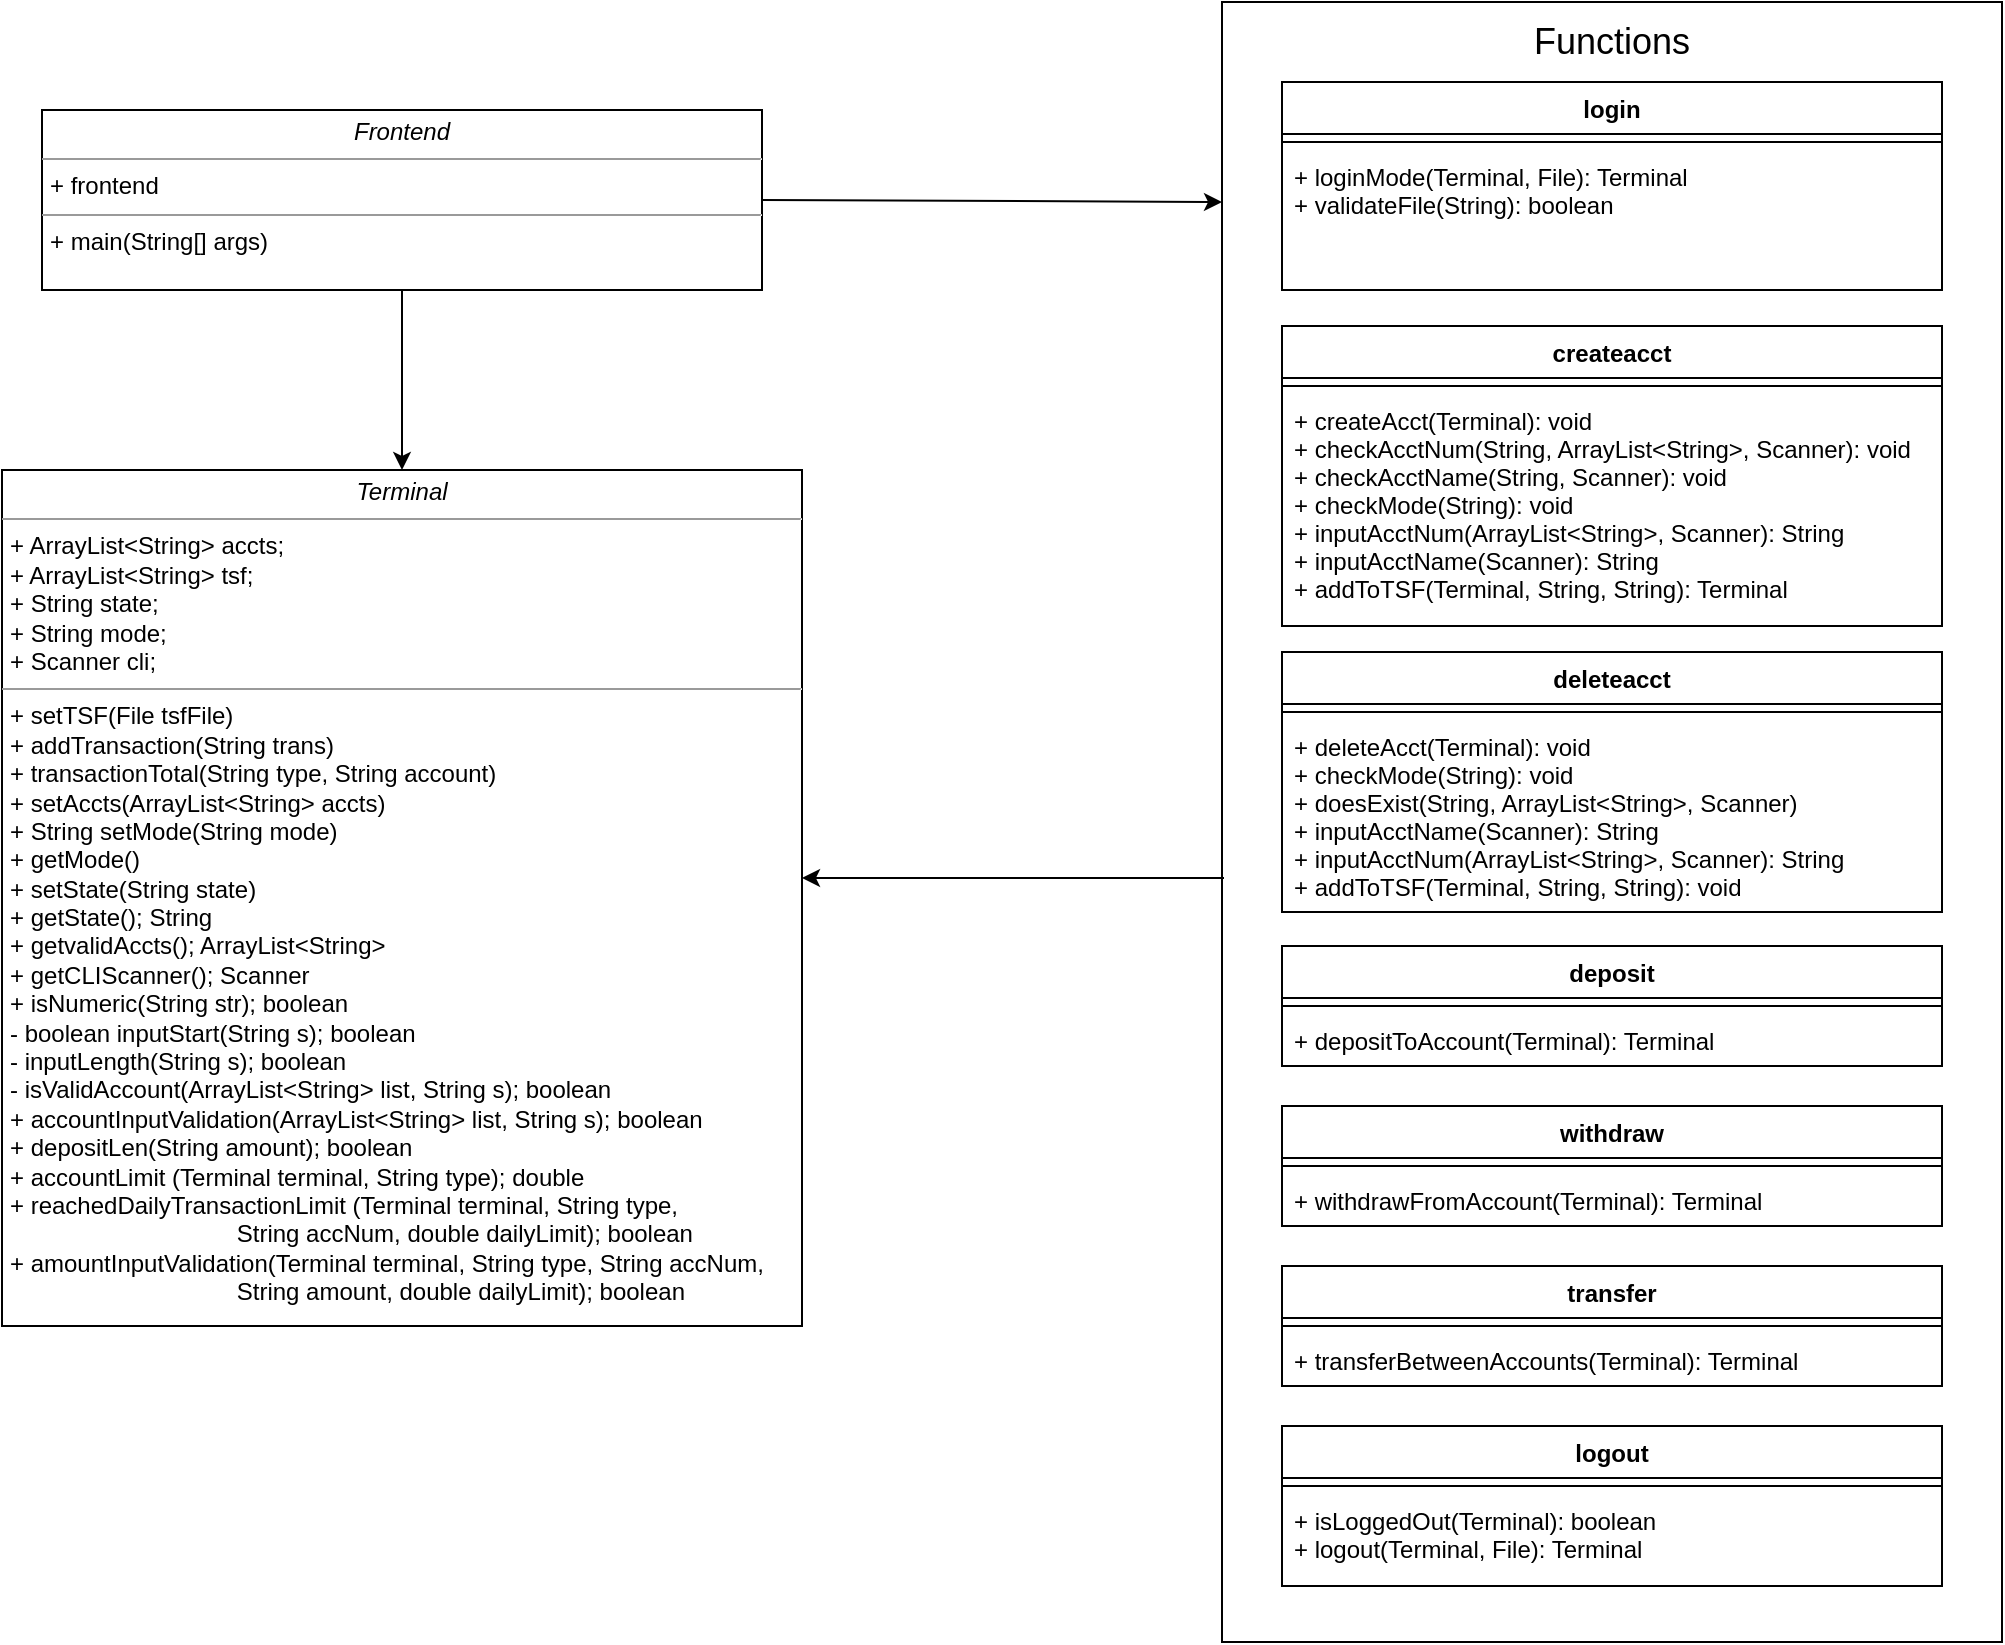 <mxfile version="12.1.3" type="device" pages="1"><diagram id="MFRS3tqP2SGHz-NuoAVU" name="Page-1"><mxGraphModel dx="1826" dy="831" grid="0" gridSize="10" guides="1" tooltips="1" connect="1" arrows="1" fold="1" page="1" pageScale="1" pageWidth="1100" pageHeight="850" math="0" shadow="0"><root><mxCell id="0"/><mxCell id="1" parent="0"/><mxCell id="4eC5uU-Siy1cte5oeQ7w-38" value="" style="rounded=0;whiteSpace=wrap;html=1;" vertex="1" parent="1"><mxGeometry x="650" y="80" width="390" height="820" as="geometry"/></mxCell><mxCell id="4eC5uU-Siy1cte5oeQ7w-2" value="login&#10;" style="swimlane;fontStyle=1;align=center;verticalAlign=top;childLayout=stackLayout;horizontal=1;startSize=26;horizontalStack=0;resizeParent=1;resizeParentMax=0;resizeLast=0;collapsible=1;marginBottom=0;" vertex="1" parent="1"><mxGeometry x="680" y="120" width="330" height="104" as="geometry"/></mxCell><mxCell id="4eC5uU-Siy1cte5oeQ7w-4" value="" style="line;strokeWidth=1;fillColor=none;align=left;verticalAlign=middle;spacingTop=-1;spacingLeft=3;spacingRight=3;rotatable=0;labelPosition=right;points=[];portConstraint=eastwest;" vertex="1" parent="4eC5uU-Siy1cte5oeQ7w-2"><mxGeometry y="26" width="330" height="8" as="geometry"/></mxCell><mxCell id="4eC5uU-Siy1cte5oeQ7w-5" value="+ loginMode(Terminal, File): Terminal&#10;+ validateFile(String): boolean" style="text;strokeColor=none;fillColor=none;align=left;verticalAlign=top;spacingLeft=4;spacingRight=4;overflow=hidden;rotatable=0;points=[[0,0.5],[1,0.5]];portConstraint=eastwest;" vertex="1" parent="4eC5uU-Siy1cte5oeQ7w-2"><mxGeometry y="34" width="330" height="70" as="geometry"/></mxCell><mxCell id="4eC5uU-Siy1cte5oeQ7w-6" value="deposit" style="swimlane;fontStyle=1;align=center;verticalAlign=top;childLayout=stackLayout;horizontal=1;startSize=26;horizontalStack=0;resizeParent=1;resizeParentMax=0;resizeLast=0;collapsible=1;marginBottom=0;" vertex="1" parent="1"><mxGeometry x="680" y="552" width="330" height="60" as="geometry"/></mxCell><mxCell id="4eC5uU-Siy1cte5oeQ7w-8" value="" style="line;strokeWidth=1;fillColor=none;align=left;verticalAlign=middle;spacingTop=-1;spacingLeft=3;spacingRight=3;rotatable=0;labelPosition=right;points=[];portConstraint=eastwest;" vertex="1" parent="4eC5uU-Siy1cte5oeQ7w-6"><mxGeometry y="26" width="330" height="8" as="geometry"/></mxCell><mxCell id="4eC5uU-Siy1cte5oeQ7w-9" value="+ depositToAccount(Terminal): Terminal" style="text;strokeColor=none;fillColor=none;align=left;verticalAlign=top;spacingLeft=4;spacingRight=4;overflow=hidden;rotatable=0;points=[[0,0.5],[1,0.5]];portConstraint=eastwest;" vertex="1" parent="4eC5uU-Siy1cte5oeQ7w-6"><mxGeometry y="34" width="330" height="26" as="geometry"/></mxCell><mxCell id="4eC5uU-Siy1cte5oeQ7w-18" value="logout" style="swimlane;fontStyle=1;align=center;verticalAlign=top;childLayout=stackLayout;horizontal=1;startSize=26;horizontalStack=0;resizeParent=1;resizeParentMax=0;resizeLast=0;collapsible=1;marginBottom=0;" vertex="1" parent="1"><mxGeometry x="680" y="792" width="330" height="80" as="geometry"/></mxCell><mxCell id="4eC5uU-Siy1cte5oeQ7w-20" value="" style="line;strokeWidth=1;fillColor=none;align=left;verticalAlign=middle;spacingTop=-1;spacingLeft=3;spacingRight=3;rotatable=0;labelPosition=right;points=[];portConstraint=eastwest;" vertex="1" parent="4eC5uU-Siy1cte5oeQ7w-18"><mxGeometry y="26" width="330" height="8" as="geometry"/></mxCell><mxCell id="4eC5uU-Siy1cte5oeQ7w-21" value="+ isLoggedOut(Terminal): boolean&#10;+ logout(Terminal, File): Terminal" style="text;strokeColor=none;fillColor=none;align=left;verticalAlign=top;spacingLeft=4;spacingRight=4;overflow=hidden;rotatable=0;points=[[0,0.5],[1,0.5]];portConstraint=eastwest;" vertex="1" parent="4eC5uU-Siy1cte5oeQ7w-18"><mxGeometry y="34" width="330" height="46" as="geometry"/></mxCell><mxCell id="4eC5uU-Siy1cte5oeQ7w-22" value="createacct" style="swimlane;fontStyle=1;align=center;verticalAlign=top;childLayout=stackLayout;horizontal=1;startSize=26;horizontalStack=0;resizeParent=1;resizeParentMax=0;resizeLast=0;collapsible=1;marginBottom=0;" vertex="1" parent="1"><mxGeometry x="680" y="242" width="330" height="150" as="geometry"/></mxCell><mxCell id="4eC5uU-Siy1cte5oeQ7w-24" value="" style="line;strokeWidth=1;fillColor=none;align=left;verticalAlign=middle;spacingTop=-1;spacingLeft=3;spacingRight=3;rotatable=0;labelPosition=right;points=[];portConstraint=eastwest;" vertex="1" parent="4eC5uU-Siy1cte5oeQ7w-22"><mxGeometry y="26" width="330" height="8" as="geometry"/></mxCell><mxCell id="4eC5uU-Siy1cte5oeQ7w-25" value="+ createAcct(Terminal): void&#10;+ checkAcctNum(String, ArrayList&lt;String&gt;, Scanner): void&#10;+ checkAcctName(String, Scanner): void&#10;+ checkMode(String): void&#10;+ inputAcctNum(ArrayList&lt;String&gt;, Scanner): String&#10;+ inputAcctName(Scanner): String&#10;+ addToTSF(Terminal, String, String): Terminal" style="text;strokeColor=none;fillColor=none;align=left;verticalAlign=top;spacingLeft=4;spacingRight=4;overflow=hidden;rotatable=0;points=[[0,0.5],[1,0.5]];portConstraint=eastwest;" vertex="1" parent="4eC5uU-Siy1cte5oeQ7w-22"><mxGeometry y="34" width="330" height="116" as="geometry"/></mxCell><mxCell id="4eC5uU-Siy1cte5oeQ7w-26" value="deleteacct" style="swimlane;fontStyle=1;align=center;verticalAlign=top;childLayout=stackLayout;horizontal=1;startSize=26;horizontalStack=0;resizeParent=1;resizeParentMax=0;resizeLast=0;collapsible=1;marginBottom=0;" vertex="1" parent="1"><mxGeometry x="680" y="405" width="330" height="130" as="geometry"/></mxCell><mxCell id="4eC5uU-Siy1cte5oeQ7w-28" value="" style="line;strokeWidth=1;fillColor=none;align=left;verticalAlign=middle;spacingTop=-1;spacingLeft=3;spacingRight=3;rotatable=0;labelPosition=right;points=[];portConstraint=eastwest;" vertex="1" parent="4eC5uU-Siy1cte5oeQ7w-26"><mxGeometry y="26" width="330" height="8" as="geometry"/></mxCell><mxCell id="4eC5uU-Siy1cte5oeQ7w-29" value="+ deleteAcct(Terminal): void&#10;+ checkMode(String): void&#10;+ doesExist(String, ArrayList&lt;String&gt;, Scanner)&#10;+ inputAcctName(Scanner): String&#10;+ inputAcctNum(ArrayList&lt;String&gt;, Scanner): String&#10;+ addToTSF(Terminal, String, String): void" style="text;strokeColor=none;fillColor=none;align=left;verticalAlign=top;spacingLeft=4;spacingRight=4;overflow=hidden;rotatable=0;points=[[0,0.5],[1,0.5]];portConstraint=eastwest;" vertex="1" parent="4eC5uU-Siy1cte5oeQ7w-26"><mxGeometry y="34" width="330" height="96" as="geometry"/></mxCell><mxCell id="4eC5uU-Siy1cte5oeQ7w-31" value="withdraw" style="swimlane;fontStyle=1;align=center;verticalAlign=top;childLayout=stackLayout;horizontal=1;startSize=26;horizontalStack=0;resizeParent=1;resizeParentMax=0;resizeLast=0;collapsible=1;marginBottom=0;" vertex="1" parent="1"><mxGeometry x="680" y="632" width="330" height="60" as="geometry"/></mxCell><mxCell id="4eC5uU-Siy1cte5oeQ7w-32" value="" style="line;strokeWidth=1;fillColor=none;align=left;verticalAlign=middle;spacingTop=-1;spacingLeft=3;spacingRight=3;rotatable=0;labelPosition=right;points=[];portConstraint=eastwest;" vertex="1" parent="4eC5uU-Siy1cte5oeQ7w-31"><mxGeometry y="26" width="330" height="8" as="geometry"/></mxCell><mxCell id="4eC5uU-Siy1cte5oeQ7w-33" value="+ withdrawFromAccount(Terminal): Terminal" style="text;strokeColor=none;fillColor=none;align=left;verticalAlign=top;spacingLeft=4;spacingRight=4;overflow=hidden;rotatable=0;points=[[0,0.5],[1,0.5]];portConstraint=eastwest;" vertex="1" parent="4eC5uU-Siy1cte5oeQ7w-31"><mxGeometry y="34" width="330" height="26" as="geometry"/></mxCell><mxCell id="4eC5uU-Siy1cte5oeQ7w-34" value="transfer" style="swimlane;fontStyle=1;align=center;verticalAlign=top;childLayout=stackLayout;horizontal=1;startSize=26;horizontalStack=0;resizeParent=1;resizeParentMax=0;resizeLast=0;collapsible=1;marginBottom=0;" vertex="1" parent="1"><mxGeometry x="680" y="712" width="330" height="60" as="geometry"/></mxCell><mxCell id="4eC5uU-Siy1cte5oeQ7w-35" value="" style="line;strokeWidth=1;fillColor=none;align=left;verticalAlign=middle;spacingTop=-1;spacingLeft=3;spacingRight=3;rotatable=0;labelPosition=right;points=[];portConstraint=eastwest;" vertex="1" parent="4eC5uU-Siy1cte5oeQ7w-34"><mxGeometry y="26" width="330" height="8" as="geometry"/></mxCell><mxCell id="4eC5uU-Siy1cte5oeQ7w-36" value="+ transferBetweenAccounts(Terminal): Terminal" style="text;strokeColor=none;fillColor=none;align=left;verticalAlign=top;spacingLeft=4;spacingRight=4;overflow=hidden;rotatable=0;points=[[0,0.5],[1,0.5]];portConstraint=eastwest;" vertex="1" parent="4eC5uU-Siy1cte5oeQ7w-34"><mxGeometry y="34" width="330" height="26" as="geometry"/></mxCell><mxCell id="4eC5uU-Siy1cte5oeQ7w-39" value="&lt;font style=&quot;font-size: 18px&quot;&gt;Functions&lt;/font&gt;" style="text;html=1;strokeColor=none;fillColor=none;align=center;verticalAlign=middle;whiteSpace=wrap;rounded=0;" vertex="1" parent="1"><mxGeometry x="825" y="90" width="40" height="20" as="geometry"/></mxCell><mxCell id="4eC5uU-Siy1cte5oeQ7w-40" value="&lt;p style=&quot;margin: 0px ; margin-top: 4px ; text-align: center&quot;&gt;&lt;i&gt;Frontend&lt;/i&gt;&lt;/p&gt;&lt;hr size=&quot;1&quot;&gt;&lt;p style=&quot;margin: 0px ; margin-left: 4px&quot;&gt;+ frontend&lt;br&gt;&lt;/p&gt;&lt;hr size=&quot;1&quot;&gt;&lt;p style=&quot;margin: 0px ; margin-left: 4px&quot;&gt;+ main(String[] args)&lt;br&gt;&lt;br&gt;&lt;/p&gt;" style="verticalAlign=top;align=left;overflow=fill;fontSize=12;fontFamily=Helvetica;html=1;rounded=0;shadow=0;comic=0;labelBackgroundColor=none;strokeColor=#000000;strokeWidth=1;fillColor=#ffffff;" vertex="1" parent="1"><mxGeometry x="60" y="134" width="360" height="90" as="geometry"/></mxCell><mxCell id="4eC5uU-Siy1cte5oeQ7w-41" style="edgeStyle=orthogonalEdgeStyle;rounded=0;html=1;exitX=1;exitY=0.75;dashed=1;labelBackgroundColor=none;startFill=0;endArrow=open;endFill=0;endSize=10;fontFamily=Verdana;fontSize=10;" edge="1" parent="1" source="4eC5uU-Siy1cte5oeQ7w-42"><mxGeometry relative="1" as="geometry"><Array as="points"><mxPoint x="70" y="487"/><mxPoint x="70" y="552"/></Array><mxPoint x="129.714" y="551.857" as="targetPoint"/></mxGeometry></mxCell><mxCell id="4eC5uU-Siy1cte5oeQ7w-42" value="&lt;p style=&quot;margin: 0px ; margin-top: 4px ; text-align: center&quot;&gt;&lt;i&gt;Terminal&lt;/i&gt;&lt;/p&gt;&lt;hr size=&quot;1&quot;&gt;&lt;p style=&quot;margin: 0px ; margin-left: 4px&quot;&gt;+ &lt;span&gt;ArrayList&amp;lt;String&amp;gt; accts;&lt;/span&gt;&lt;/p&gt;&lt;p style=&quot;margin: 0px ; margin-left: 4px&quot;&gt;+ ArrayList&amp;lt;String&amp;gt; tsf;&lt;/p&gt;&lt;p style=&quot;margin: 0px ; margin-left: 4px&quot;&gt;+ String state;&lt;/p&gt;&lt;p style=&quot;margin: 0px ; margin-left: 4px&quot;&gt;+ String mode;&lt;/p&gt;&lt;p style=&quot;margin: 0px ; margin-left: 4px&quot;&gt;+ Scanner cli;&lt;/p&gt;&lt;hr size=&quot;1&quot;&gt;&lt;p style=&quot;margin: 0px ; margin-left: 4px&quot;&gt;+&amp;nbsp;setTSF(File tsfFile)&lt;br&gt;+ addTransaction(String trans)&lt;/p&gt;&lt;p style=&quot;margin: 0px ; margin-left: 4px&quot;&gt;+&amp;nbsp;transactionTotal(String type, String account)&lt;/p&gt;&lt;p style=&quot;margin: 0px ; margin-left: 4px&quot;&gt;+ setAccts(ArrayList&amp;lt;String&amp;gt; accts)&lt;/p&gt;&lt;p style=&quot;margin: 0px ; margin-left: 4px&quot;&gt;+&amp;nbsp;String setMode(String mode)&lt;/p&gt;&lt;p style=&quot;margin: 0px ; margin-left: 4px&quot;&gt;+&amp;nbsp;getMode()&lt;/p&gt;&lt;p style=&quot;margin: 0px ; margin-left: 4px&quot;&gt;+&amp;nbsp;setState(String state)&lt;/p&gt;&lt;p style=&quot;margin: 0px ; margin-left: 4px&quot;&gt;+ getState(); String&lt;/p&gt;&lt;p style=&quot;margin: 0px ; margin-left: 4px&quot;&gt;+ getvalidAccts(); ArrayList&amp;lt;String&amp;gt;&lt;br&gt;&lt;/p&gt;&lt;p style=&quot;margin: 0px ; margin-left: 4px&quot;&gt;+ getCLIScanner(); Scanner&lt;/p&gt;&lt;p style=&quot;margin: 0px ; margin-left: 4px&quot;&gt;+ isNumeric(String str); boolean&lt;/p&gt;&lt;p style=&quot;margin: 0px ; margin-left: 4px&quot;&gt;- boolean inputStart(String s); boolean&lt;/p&gt;&lt;p style=&quot;margin: 0px ; margin-left: 4px&quot;&gt;- inputLength(String s); boolean&lt;/p&gt;&lt;p style=&quot;margin: 0px ; margin-left: 4px&quot;&gt;- isValidAccount(ArrayList&amp;lt;String&amp;gt; list, String s); boolean&lt;/p&gt;&lt;p style=&quot;margin: 0px ; margin-left: 4px&quot;&gt;+ accountInputValidation(ArrayList&amp;lt;String&amp;gt; list, String s); boolean&lt;/p&gt;&lt;p style=&quot;margin: 0px ; margin-left: 4px&quot;&gt;+ depositLen(String amount); boolean&lt;/p&gt;&lt;p style=&quot;margin: 0px ; margin-left: 4px&quot;&gt;+ accountLimit (Terminal terminal, String type); double&lt;/p&gt;&lt;p style=&quot;margin: 0px ; margin-left: 4px&quot;&gt;+ reachedDailyTransactionLimit (Terminal terminal, String type,&amp;nbsp;&lt;/p&gt;&lt;p style=&quot;margin: 0px ; margin-left: 4px&quot;&gt;&amp;nbsp; &amp;nbsp; &amp;nbsp; &amp;nbsp; &amp;nbsp; &amp;nbsp; &amp;nbsp; &amp;nbsp; &amp;nbsp; &amp;nbsp; &amp;nbsp; &amp;nbsp; &amp;nbsp; &amp;nbsp; &amp;nbsp; &amp;nbsp; &amp;nbsp; String accNum, double dailyLimit); boolean&lt;/p&gt;&lt;p style=&quot;margin: 0px ; margin-left: 4px&quot;&gt;+ amountInputValidation(Terminal terminal, String type, String accNum,&amp;nbsp;&lt;/p&gt;&lt;p style=&quot;margin: 0px ; margin-left: 4px&quot;&gt;&amp;nbsp; &amp;nbsp; &amp;nbsp; &amp;nbsp; &amp;nbsp; &amp;nbsp; &amp;nbsp; &amp;nbsp; &amp;nbsp; &amp;nbsp; &amp;nbsp; &amp;nbsp; &amp;nbsp; &amp;nbsp; &amp;nbsp; &amp;nbsp; &amp;nbsp; String amount, double dailyLimit); boolean&lt;/p&gt;" style="verticalAlign=top;align=left;overflow=fill;fontSize=12;fontFamily=Helvetica;html=1;rounded=0;shadow=0;comic=0;labelBackgroundColor=none;strokeColor=#000000;strokeWidth=1;fillColor=#ffffff;" vertex="1" parent="1"><mxGeometry x="40" y="314" width="400" height="428" as="geometry"/></mxCell><mxCell id="4eC5uU-Siy1cte5oeQ7w-43" style="edgeStyle=orthogonalEdgeStyle;rounded=0;orthogonalLoop=1;jettySize=auto;html=1;exitX=0.5;exitY=1;exitDx=0;exitDy=0;entryX=0.5;entryY=0;entryDx=0;entryDy=0;" edge="1" parent="1" source="4eC5uU-Siy1cte5oeQ7w-40" target="4eC5uU-Siy1cte5oeQ7w-42"><mxGeometry relative="1" as="geometry"><mxPoint x="230" y="310" as="targetPoint"/><Array as="points"/></mxGeometry></mxCell><mxCell id="4eC5uU-Siy1cte5oeQ7w-44" value="" style="endArrow=classic;html=1;exitX=1;exitY=0.5;exitDx=0;exitDy=0;" edge="1" parent="1" source="4eC5uU-Siy1cte5oeQ7w-40"><mxGeometry width="50" height="50" relative="1" as="geometry"><mxPoint x="-220" y="970" as="sourcePoint"/><mxPoint x="650" y="180" as="targetPoint"/></mxGeometry></mxCell><mxCell id="4eC5uU-Siy1cte5oeQ7w-46" value="" style="endArrow=classic;html=1;" edge="1" parent="1"><mxGeometry width="50" height="50" relative="1" as="geometry"><mxPoint x="651" y="518" as="sourcePoint"/><mxPoint x="440" y="518" as="targetPoint"/></mxGeometry></mxCell></root></mxGraphModel></diagram></mxfile>